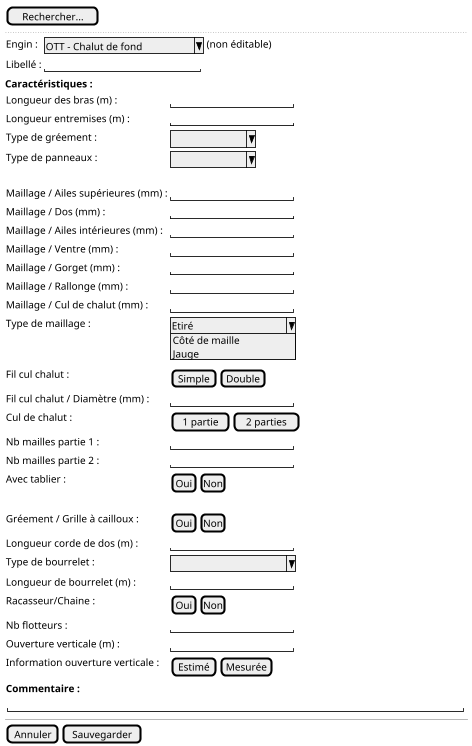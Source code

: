 @startsalt
skinparam dpi 80
{

    {
        [Rechercher...]
    }

  ..
    {
      Engin : | { ^ OTT - Chalut de fond ^ } (non éditable)
      Libellé : | { "                       " }
    }

    <b>Caractéristiques :

    {
      Longueur des bras (m) : { "                  " }
      Longueur entremises (m) : { "                  " }
      Type de gréement : { ^           ^  }
      Type de panneaux : { ^           ^  }
        .
        Maillage / Ailes supérieures (mm) : { "                  " }
        Maillage / Dos (mm) : { "                  " }
        Maillage / Ailes intérieures (mm) : { "                  "  }
        Maillage / Ventre (mm) : { "                  "  }
        Maillage / Gorget (mm) : { "                  "  }
        Maillage / Rallonge (mm) : { "                  "  }
        Maillage / Cul de chalut (mm) : { "                  "  }
        Type de maillage : { ^ Etiré           ^ Côté de maille ^ Jauge ^ }
        .
        .
        Fil cul chalut : { [Simple] | [Double] }
        Fil cul chalut / Diamètre (mm) : { "                  "  }
        Cul de chalut : { [1 partie] | [2 parties] }
        Nb mailles partie 1 : { "                  "  }
        Nb mailles partie 2 : { "                  "  }
        Avec tablier : { [Oui] | [Non] }

        .
        Gréement / Grille à cailloux : { [Oui] | [Non] }
        Longueur corde de dos (m) : { "                  "  }
        Type de bourrelet : { ^                 ^ }
        Longueur de bourrelet (m) : { "                  "  }
        Racasseur/Chaine : { [Oui] | [Non] }
        Nb flotteurs : { "                  "  }
        Ouverture verticale (m) : { "                  "  }
        Information ouverture verticale : { [Estimé] | [Mesurée] }
    }

    {
        <b>Commentaire :

        { "                                                                    "}
    }

  --

  {
    [Annuler] | [Sauvegarder]
  }
}
@endsalt
